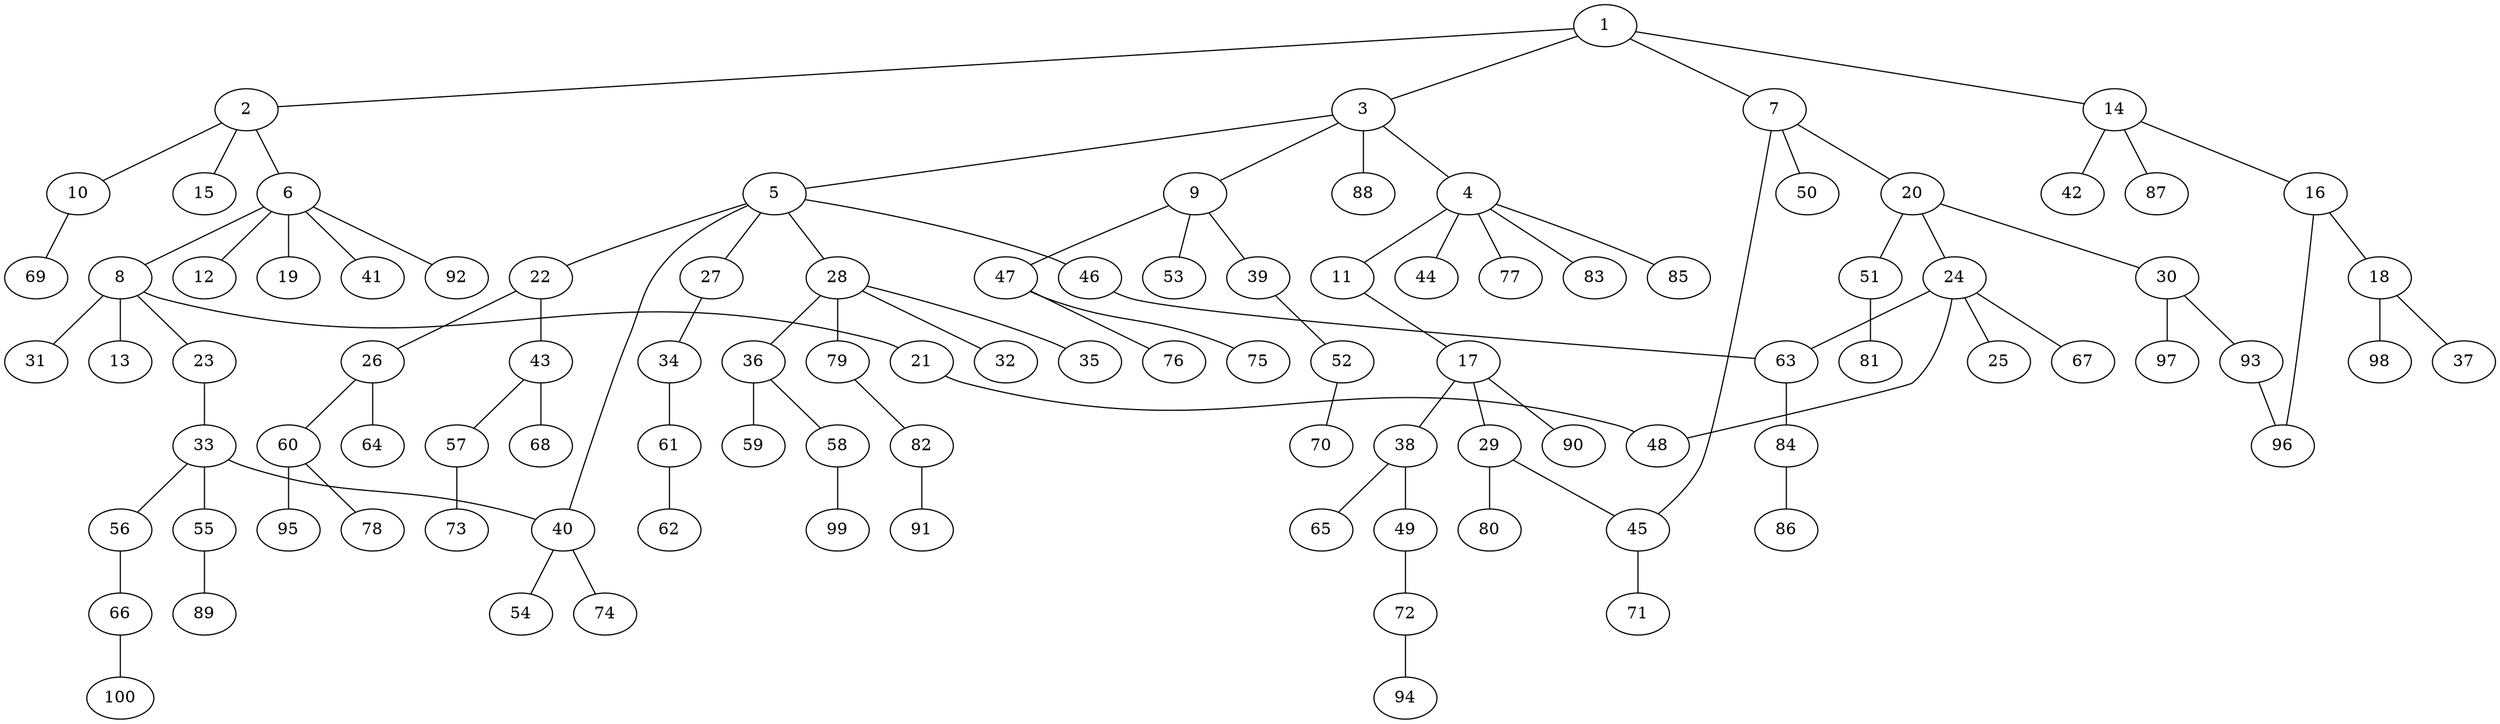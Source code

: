 graph graphname {1--2
1--3
1--7
1--14
2--6
2--10
2--15
3--4
3--5
3--9
3--88
4--11
4--44
4--77
4--83
4--85
5--22
5--27
5--28
5--40
5--46
6--8
6--12
6--19
6--41
6--92
7--20
7--45
7--50
8--13
8--21
8--23
8--31
9--39
9--47
9--53
10--69
11--17
14--16
14--42
14--87
16--18
16--96
17--29
17--38
17--90
18--37
18--98
20--24
20--30
20--51
21--48
22--26
22--43
23--33
24--25
24--48
24--63
24--67
26--60
26--64
27--34
28--32
28--35
28--36
28--79
29--45
29--80
30--93
30--97
33--40
33--55
33--56
34--61
36--58
36--59
38--49
38--65
39--52
40--54
40--74
43--57
43--68
45--71
46--63
47--75
47--76
49--72
51--81
52--70
55--89
56--66
57--73
58--99
60--78
60--95
61--62
63--84
66--100
72--94
79--82
82--91
84--86
93--96
}
